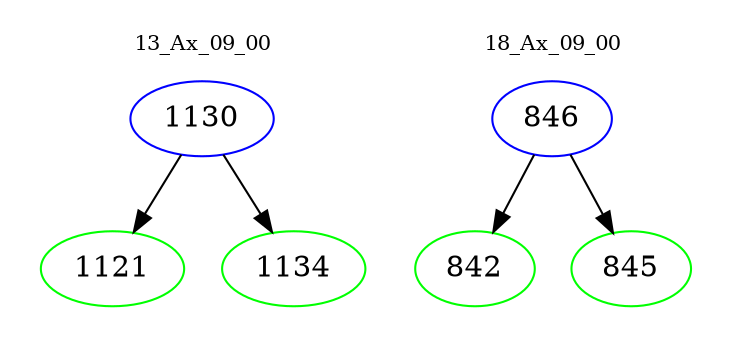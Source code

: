 digraph{
subgraph cluster_0 {
color = white
label = "13_Ax_09_00";
fontsize=10;
T0_1130 [label="1130", color="blue"]
T0_1130 -> T0_1121 [color="black"]
T0_1121 [label="1121", color="green"]
T0_1130 -> T0_1134 [color="black"]
T0_1134 [label="1134", color="green"]
}
subgraph cluster_1 {
color = white
label = "18_Ax_09_00";
fontsize=10;
T1_846 [label="846", color="blue"]
T1_846 -> T1_842 [color="black"]
T1_842 [label="842", color="green"]
T1_846 -> T1_845 [color="black"]
T1_845 [label="845", color="green"]
}
}
